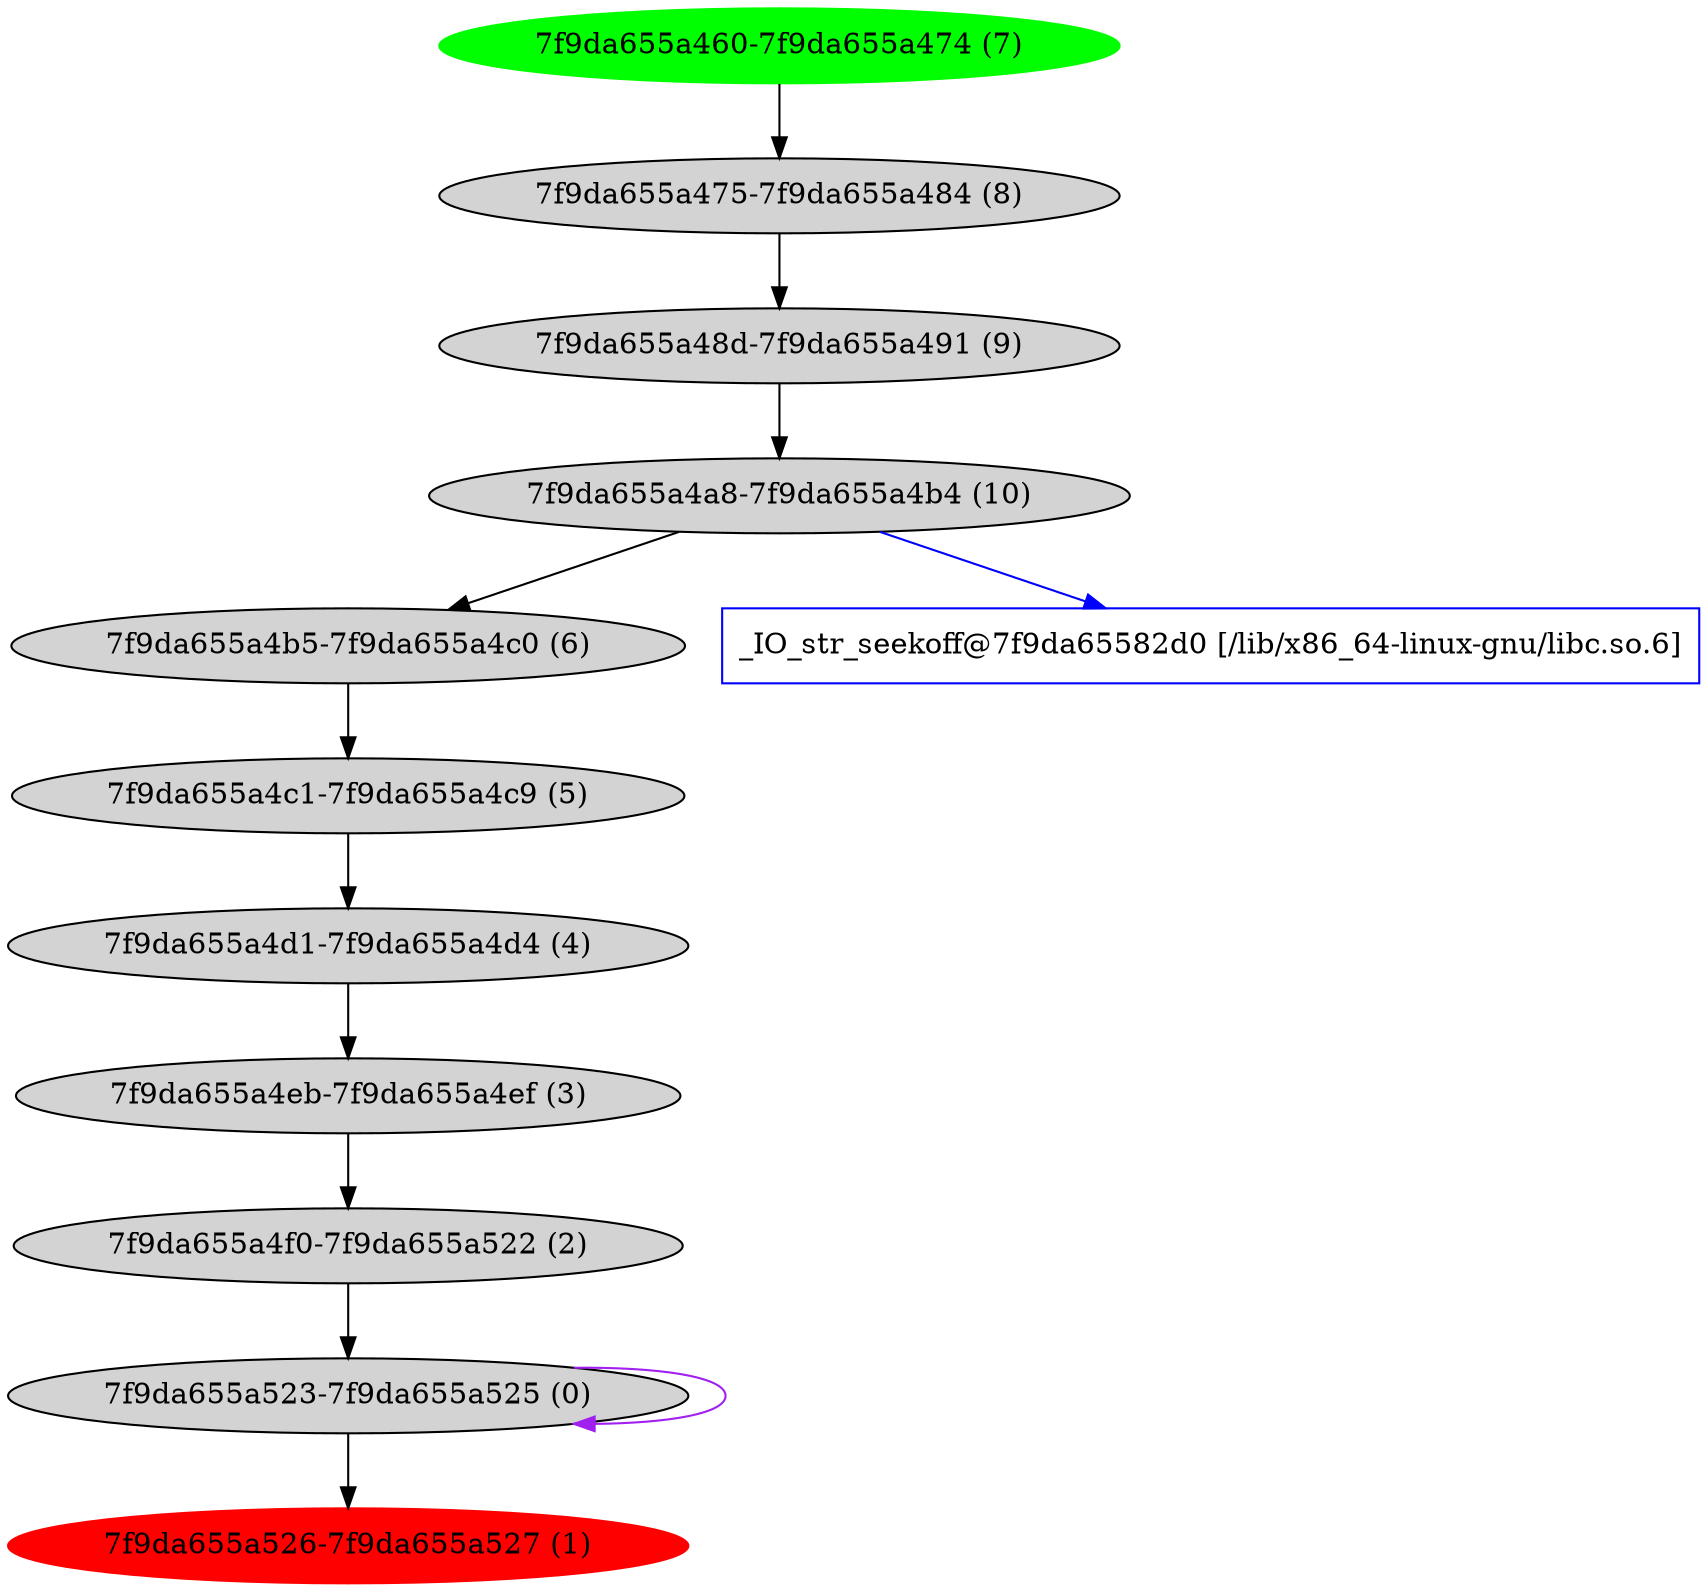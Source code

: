 digraph G {
   bb_7f9da655a523 [label="7f9da655a523-7f9da655a525 (0)" style=filled];
   bb_7f9da655a526 [label="7f9da655a526-7f9da655a527 (1)", color="red" style=filled];
   bb_7f9da655a4f0 [label="7f9da655a4f0-7f9da655a522 (2)" style=filled];
   bb_7f9da655a4eb [label="7f9da655a4eb-7f9da655a4ef (3)" style=filled];
   bb_7f9da655a4d1 [label="7f9da655a4d1-7f9da655a4d4 (4)" style=filled];
   bb_7f9da655a4c1 [label="7f9da655a4c1-7f9da655a4c9 (5)" style=filled];
   bb_7f9da655a4b5 [label="7f9da655a4b5-7f9da655a4c0 (6)" style=filled];
   bb_7f9da655a460 [label="7f9da655a460-7f9da655a474 (7)", color="green" style=filled];
   bb_7f9da655a475 [label="7f9da655a475-7f9da655a484 (8)" style=filled];
   bb_7f9da655a48d [label="7f9da655a48d-7f9da655a491 (9)" style=filled];
   bb_7f9da655a4a8 [label="7f9da655a4a8-7f9da655a4b4 (10)" style=filled];
   func_7f9da65582d0 [label="_IO_str_seekoff@7f9da65582d0 [/lib/x86_64-linux-gnu/libc.so.6]", color=blue, shape=rectangle,URL="7f9da65582d0.svg"];
   bb_7f9da655a4a8 -> func_7f9da65582d0 [color=blue];
   bb_7f9da655a460 -> bb_7f9da655a475;
   bb_7f9da655a475 -> bb_7f9da655a48d;
   bb_7f9da655a48d -> bb_7f9da655a4a8;
   bb_7f9da655a4a8 -> bb_7f9da655a4b5;
   bb_7f9da655a4b5 -> bb_7f9da655a4c1;
   bb_7f9da655a4c1 -> bb_7f9da655a4d1;
   bb_7f9da655a4d1 -> bb_7f9da655a4eb;
   bb_7f9da655a4eb -> bb_7f9da655a4f0;
   bb_7f9da655a4f0 -> bb_7f9da655a523;
   bb_7f9da655a523 -> bb_7f9da655a523 [color=purple];
   bb_7f9da655a523 -> bb_7f9da655a526;
}